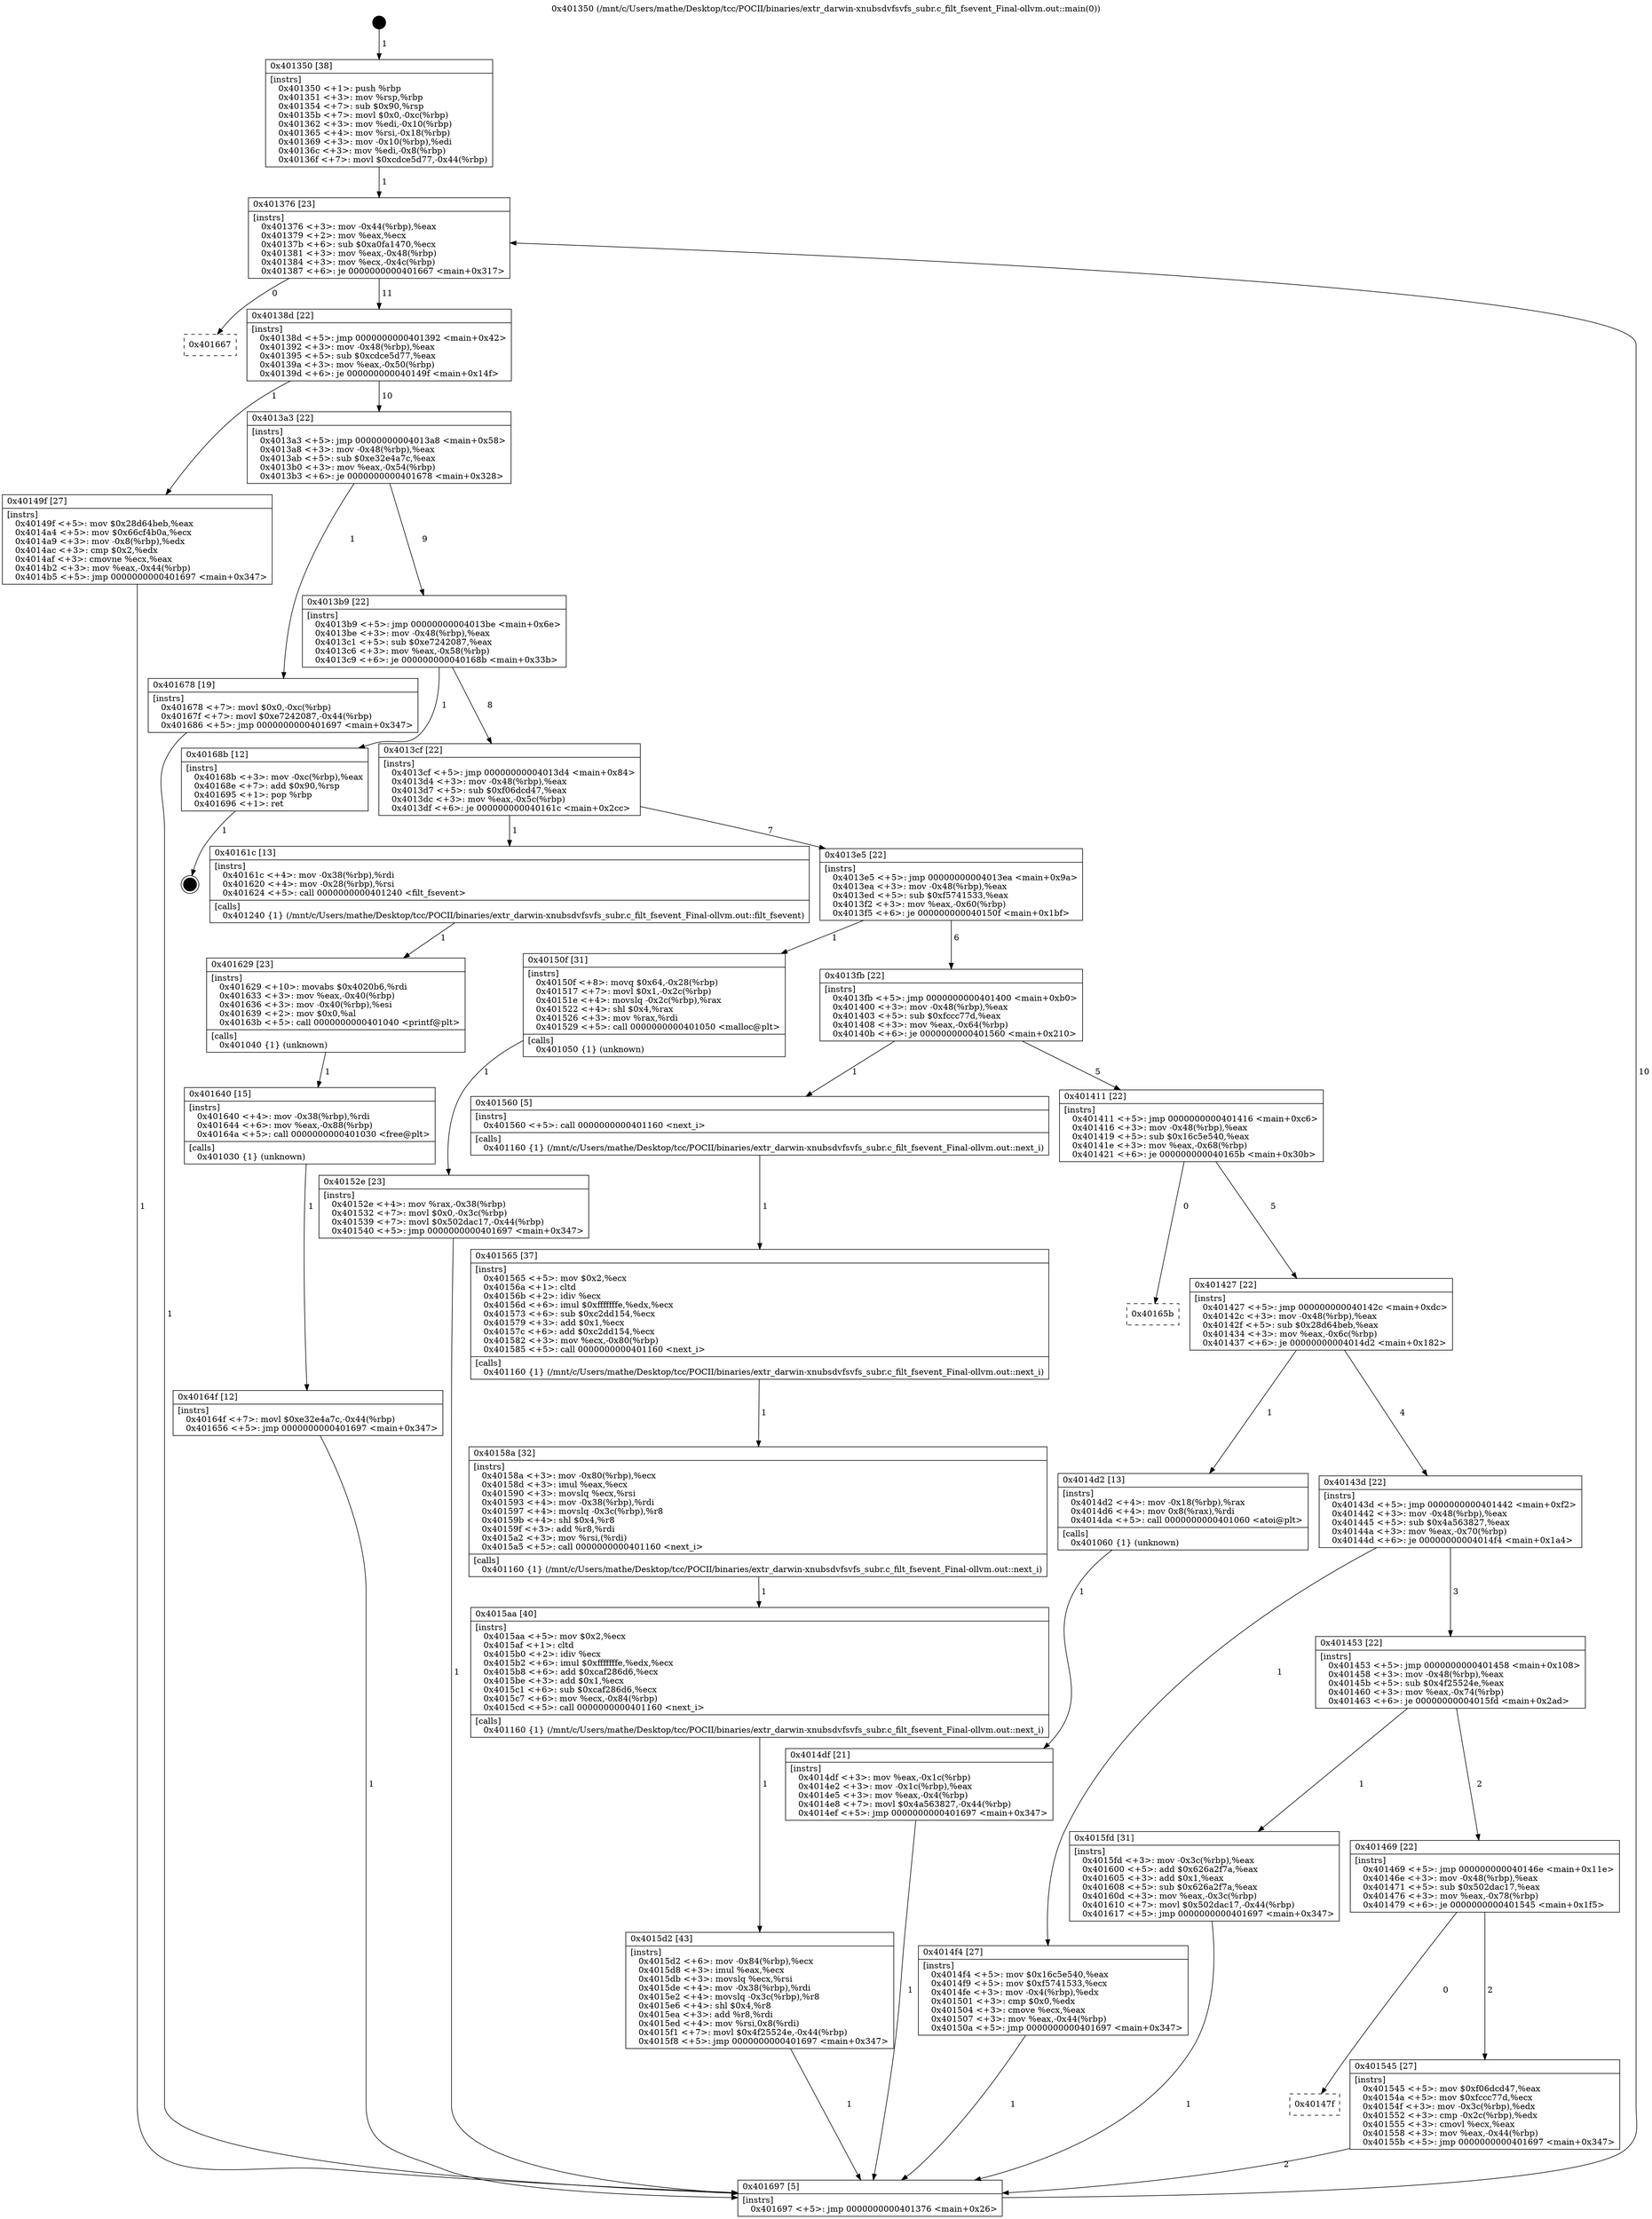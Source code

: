 digraph "0x401350" {
  label = "0x401350 (/mnt/c/Users/mathe/Desktop/tcc/POCII/binaries/extr_darwin-xnubsdvfsvfs_subr.c_filt_fsevent_Final-ollvm.out::main(0))"
  labelloc = "t"
  node[shape=record]

  Entry [label="",width=0.3,height=0.3,shape=circle,fillcolor=black,style=filled]
  "0x401376" [label="{
     0x401376 [23]\l
     | [instrs]\l
     &nbsp;&nbsp;0x401376 \<+3\>: mov -0x44(%rbp),%eax\l
     &nbsp;&nbsp;0x401379 \<+2\>: mov %eax,%ecx\l
     &nbsp;&nbsp;0x40137b \<+6\>: sub $0xa0fa1470,%ecx\l
     &nbsp;&nbsp;0x401381 \<+3\>: mov %eax,-0x48(%rbp)\l
     &nbsp;&nbsp;0x401384 \<+3\>: mov %ecx,-0x4c(%rbp)\l
     &nbsp;&nbsp;0x401387 \<+6\>: je 0000000000401667 \<main+0x317\>\l
  }"]
  "0x401667" [label="{
     0x401667\l
  }", style=dashed]
  "0x40138d" [label="{
     0x40138d [22]\l
     | [instrs]\l
     &nbsp;&nbsp;0x40138d \<+5\>: jmp 0000000000401392 \<main+0x42\>\l
     &nbsp;&nbsp;0x401392 \<+3\>: mov -0x48(%rbp),%eax\l
     &nbsp;&nbsp;0x401395 \<+5\>: sub $0xcdce5d77,%eax\l
     &nbsp;&nbsp;0x40139a \<+3\>: mov %eax,-0x50(%rbp)\l
     &nbsp;&nbsp;0x40139d \<+6\>: je 000000000040149f \<main+0x14f\>\l
  }"]
  Exit [label="",width=0.3,height=0.3,shape=circle,fillcolor=black,style=filled,peripheries=2]
  "0x40149f" [label="{
     0x40149f [27]\l
     | [instrs]\l
     &nbsp;&nbsp;0x40149f \<+5\>: mov $0x28d64beb,%eax\l
     &nbsp;&nbsp;0x4014a4 \<+5\>: mov $0x66cf4b0a,%ecx\l
     &nbsp;&nbsp;0x4014a9 \<+3\>: mov -0x8(%rbp),%edx\l
     &nbsp;&nbsp;0x4014ac \<+3\>: cmp $0x2,%edx\l
     &nbsp;&nbsp;0x4014af \<+3\>: cmovne %ecx,%eax\l
     &nbsp;&nbsp;0x4014b2 \<+3\>: mov %eax,-0x44(%rbp)\l
     &nbsp;&nbsp;0x4014b5 \<+5\>: jmp 0000000000401697 \<main+0x347\>\l
  }"]
  "0x4013a3" [label="{
     0x4013a3 [22]\l
     | [instrs]\l
     &nbsp;&nbsp;0x4013a3 \<+5\>: jmp 00000000004013a8 \<main+0x58\>\l
     &nbsp;&nbsp;0x4013a8 \<+3\>: mov -0x48(%rbp),%eax\l
     &nbsp;&nbsp;0x4013ab \<+5\>: sub $0xe32e4a7c,%eax\l
     &nbsp;&nbsp;0x4013b0 \<+3\>: mov %eax,-0x54(%rbp)\l
     &nbsp;&nbsp;0x4013b3 \<+6\>: je 0000000000401678 \<main+0x328\>\l
  }"]
  "0x401697" [label="{
     0x401697 [5]\l
     | [instrs]\l
     &nbsp;&nbsp;0x401697 \<+5\>: jmp 0000000000401376 \<main+0x26\>\l
  }"]
  "0x401350" [label="{
     0x401350 [38]\l
     | [instrs]\l
     &nbsp;&nbsp;0x401350 \<+1\>: push %rbp\l
     &nbsp;&nbsp;0x401351 \<+3\>: mov %rsp,%rbp\l
     &nbsp;&nbsp;0x401354 \<+7\>: sub $0x90,%rsp\l
     &nbsp;&nbsp;0x40135b \<+7\>: movl $0x0,-0xc(%rbp)\l
     &nbsp;&nbsp;0x401362 \<+3\>: mov %edi,-0x10(%rbp)\l
     &nbsp;&nbsp;0x401365 \<+4\>: mov %rsi,-0x18(%rbp)\l
     &nbsp;&nbsp;0x401369 \<+3\>: mov -0x10(%rbp),%edi\l
     &nbsp;&nbsp;0x40136c \<+3\>: mov %edi,-0x8(%rbp)\l
     &nbsp;&nbsp;0x40136f \<+7\>: movl $0xcdce5d77,-0x44(%rbp)\l
  }"]
  "0x40164f" [label="{
     0x40164f [12]\l
     | [instrs]\l
     &nbsp;&nbsp;0x40164f \<+7\>: movl $0xe32e4a7c,-0x44(%rbp)\l
     &nbsp;&nbsp;0x401656 \<+5\>: jmp 0000000000401697 \<main+0x347\>\l
  }"]
  "0x401678" [label="{
     0x401678 [19]\l
     | [instrs]\l
     &nbsp;&nbsp;0x401678 \<+7\>: movl $0x0,-0xc(%rbp)\l
     &nbsp;&nbsp;0x40167f \<+7\>: movl $0xe7242087,-0x44(%rbp)\l
     &nbsp;&nbsp;0x401686 \<+5\>: jmp 0000000000401697 \<main+0x347\>\l
  }"]
  "0x4013b9" [label="{
     0x4013b9 [22]\l
     | [instrs]\l
     &nbsp;&nbsp;0x4013b9 \<+5\>: jmp 00000000004013be \<main+0x6e\>\l
     &nbsp;&nbsp;0x4013be \<+3\>: mov -0x48(%rbp),%eax\l
     &nbsp;&nbsp;0x4013c1 \<+5\>: sub $0xe7242087,%eax\l
     &nbsp;&nbsp;0x4013c6 \<+3\>: mov %eax,-0x58(%rbp)\l
     &nbsp;&nbsp;0x4013c9 \<+6\>: je 000000000040168b \<main+0x33b\>\l
  }"]
  "0x401640" [label="{
     0x401640 [15]\l
     | [instrs]\l
     &nbsp;&nbsp;0x401640 \<+4\>: mov -0x38(%rbp),%rdi\l
     &nbsp;&nbsp;0x401644 \<+6\>: mov %eax,-0x88(%rbp)\l
     &nbsp;&nbsp;0x40164a \<+5\>: call 0000000000401030 \<free@plt\>\l
     | [calls]\l
     &nbsp;&nbsp;0x401030 \{1\} (unknown)\l
  }"]
  "0x40168b" [label="{
     0x40168b [12]\l
     | [instrs]\l
     &nbsp;&nbsp;0x40168b \<+3\>: mov -0xc(%rbp),%eax\l
     &nbsp;&nbsp;0x40168e \<+7\>: add $0x90,%rsp\l
     &nbsp;&nbsp;0x401695 \<+1\>: pop %rbp\l
     &nbsp;&nbsp;0x401696 \<+1\>: ret\l
  }"]
  "0x4013cf" [label="{
     0x4013cf [22]\l
     | [instrs]\l
     &nbsp;&nbsp;0x4013cf \<+5\>: jmp 00000000004013d4 \<main+0x84\>\l
     &nbsp;&nbsp;0x4013d4 \<+3\>: mov -0x48(%rbp),%eax\l
     &nbsp;&nbsp;0x4013d7 \<+5\>: sub $0xf06dcd47,%eax\l
     &nbsp;&nbsp;0x4013dc \<+3\>: mov %eax,-0x5c(%rbp)\l
     &nbsp;&nbsp;0x4013df \<+6\>: je 000000000040161c \<main+0x2cc\>\l
  }"]
  "0x401629" [label="{
     0x401629 [23]\l
     | [instrs]\l
     &nbsp;&nbsp;0x401629 \<+10\>: movabs $0x4020b6,%rdi\l
     &nbsp;&nbsp;0x401633 \<+3\>: mov %eax,-0x40(%rbp)\l
     &nbsp;&nbsp;0x401636 \<+3\>: mov -0x40(%rbp),%esi\l
     &nbsp;&nbsp;0x401639 \<+2\>: mov $0x0,%al\l
     &nbsp;&nbsp;0x40163b \<+5\>: call 0000000000401040 \<printf@plt\>\l
     | [calls]\l
     &nbsp;&nbsp;0x401040 \{1\} (unknown)\l
  }"]
  "0x40161c" [label="{
     0x40161c [13]\l
     | [instrs]\l
     &nbsp;&nbsp;0x40161c \<+4\>: mov -0x38(%rbp),%rdi\l
     &nbsp;&nbsp;0x401620 \<+4\>: mov -0x28(%rbp),%rsi\l
     &nbsp;&nbsp;0x401624 \<+5\>: call 0000000000401240 \<filt_fsevent\>\l
     | [calls]\l
     &nbsp;&nbsp;0x401240 \{1\} (/mnt/c/Users/mathe/Desktop/tcc/POCII/binaries/extr_darwin-xnubsdvfsvfs_subr.c_filt_fsevent_Final-ollvm.out::filt_fsevent)\l
  }"]
  "0x4013e5" [label="{
     0x4013e5 [22]\l
     | [instrs]\l
     &nbsp;&nbsp;0x4013e5 \<+5\>: jmp 00000000004013ea \<main+0x9a\>\l
     &nbsp;&nbsp;0x4013ea \<+3\>: mov -0x48(%rbp),%eax\l
     &nbsp;&nbsp;0x4013ed \<+5\>: sub $0xf5741533,%eax\l
     &nbsp;&nbsp;0x4013f2 \<+3\>: mov %eax,-0x60(%rbp)\l
     &nbsp;&nbsp;0x4013f5 \<+6\>: je 000000000040150f \<main+0x1bf\>\l
  }"]
  "0x4015d2" [label="{
     0x4015d2 [43]\l
     | [instrs]\l
     &nbsp;&nbsp;0x4015d2 \<+6\>: mov -0x84(%rbp),%ecx\l
     &nbsp;&nbsp;0x4015d8 \<+3\>: imul %eax,%ecx\l
     &nbsp;&nbsp;0x4015db \<+3\>: movslq %ecx,%rsi\l
     &nbsp;&nbsp;0x4015de \<+4\>: mov -0x38(%rbp),%rdi\l
     &nbsp;&nbsp;0x4015e2 \<+4\>: movslq -0x3c(%rbp),%r8\l
     &nbsp;&nbsp;0x4015e6 \<+4\>: shl $0x4,%r8\l
     &nbsp;&nbsp;0x4015ea \<+3\>: add %r8,%rdi\l
     &nbsp;&nbsp;0x4015ed \<+4\>: mov %rsi,0x8(%rdi)\l
     &nbsp;&nbsp;0x4015f1 \<+7\>: movl $0x4f25524e,-0x44(%rbp)\l
     &nbsp;&nbsp;0x4015f8 \<+5\>: jmp 0000000000401697 \<main+0x347\>\l
  }"]
  "0x40150f" [label="{
     0x40150f [31]\l
     | [instrs]\l
     &nbsp;&nbsp;0x40150f \<+8\>: movq $0x64,-0x28(%rbp)\l
     &nbsp;&nbsp;0x401517 \<+7\>: movl $0x1,-0x2c(%rbp)\l
     &nbsp;&nbsp;0x40151e \<+4\>: movslq -0x2c(%rbp),%rax\l
     &nbsp;&nbsp;0x401522 \<+4\>: shl $0x4,%rax\l
     &nbsp;&nbsp;0x401526 \<+3\>: mov %rax,%rdi\l
     &nbsp;&nbsp;0x401529 \<+5\>: call 0000000000401050 \<malloc@plt\>\l
     | [calls]\l
     &nbsp;&nbsp;0x401050 \{1\} (unknown)\l
  }"]
  "0x4013fb" [label="{
     0x4013fb [22]\l
     | [instrs]\l
     &nbsp;&nbsp;0x4013fb \<+5\>: jmp 0000000000401400 \<main+0xb0\>\l
     &nbsp;&nbsp;0x401400 \<+3\>: mov -0x48(%rbp),%eax\l
     &nbsp;&nbsp;0x401403 \<+5\>: sub $0xfccc77d,%eax\l
     &nbsp;&nbsp;0x401408 \<+3\>: mov %eax,-0x64(%rbp)\l
     &nbsp;&nbsp;0x40140b \<+6\>: je 0000000000401560 \<main+0x210\>\l
  }"]
  "0x4015aa" [label="{
     0x4015aa [40]\l
     | [instrs]\l
     &nbsp;&nbsp;0x4015aa \<+5\>: mov $0x2,%ecx\l
     &nbsp;&nbsp;0x4015af \<+1\>: cltd\l
     &nbsp;&nbsp;0x4015b0 \<+2\>: idiv %ecx\l
     &nbsp;&nbsp;0x4015b2 \<+6\>: imul $0xfffffffe,%edx,%ecx\l
     &nbsp;&nbsp;0x4015b8 \<+6\>: add $0xcaf286d6,%ecx\l
     &nbsp;&nbsp;0x4015be \<+3\>: add $0x1,%ecx\l
     &nbsp;&nbsp;0x4015c1 \<+6\>: sub $0xcaf286d6,%ecx\l
     &nbsp;&nbsp;0x4015c7 \<+6\>: mov %ecx,-0x84(%rbp)\l
     &nbsp;&nbsp;0x4015cd \<+5\>: call 0000000000401160 \<next_i\>\l
     | [calls]\l
     &nbsp;&nbsp;0x401160 \{1\} (/mnt/c/Users/mathe/Desktop/tcc/POCII/binaries/extr_darwin-xnubsdvfsvfs_subr.c_filt_fsevent_Final-ollvm.out::next_i)\l
  }"]
  "0x401560" [label="{
     0x401560 [5]\l
     | [instrs]\l
     &nbsp;&nbsp;0x401560 \<+5\>: call 0000000000401160 \<next_i\>\l
     | [calls]\l
     &nbsp;&nbsp;0x401160 \{1\} (/mnt/c/Users/mathe/Desktop/tcc/POCII/binaries/extr_darwin-xnubsdvfsvfs_subr.c_filt_fsevent_Final-ollvm.out::next_i)\l
  }"]
  "0x401411" [label="{
     0x401411 [22]\l
     | [instrs]\l
     &nbsp;&nbsp;0x401411 \<+5\>: jmp 0000000000401416 \<main+0xc6\>\l
     &nbsp;&nbsp;0x401416 \<+3\>: mov -0x48(%rbp),%eax\l
     &nbsp;&nbsp;0x401419 \<+5\>: sub $0x16c5e540,%eax\l
     &nbsp;&nbsp;0x40141e \<+3\>: mov %eax,-0x68(%rbp)\l
     &nbsp;&nbsp;0x401421 \<+6\>: je 000000000040165b \<main+0x30b\>\l
  }"]
  "0x40158a" [label="{
     0x40158a [32]\l
     | [instrs]\l
     &nbsp;&nbsp;0x40158a \<+3\>: mov -0x80(%rbp),%ecx\l
     &nbsp;&nbsp;0x40158d \<+3\>: imul %eax,%ecx\l
     &nbsp;&nbsp;0x401590 \<+3\>: movslq %ecx,%rsi\l
     &nbsp;&nbsp;0x401593 \<+4\>: mov -0x38(%rbp),%rdi\l
     &nbsp;&nbsp;0x401597 \<+4\>: movslq -0x3c(%rbp),%r8\l
     &nbsp;&nbsp;0x40159b \<+4\>: shl $0x4,%r8\l
     &nbsp;&nbsp;0x40159f \<+3\>: add %r8,%rdi\l
     &nbsp;&nbsp;0x4015a2 \<+3\>: mov %rsi,(%rdi)\l
     &nbsp;&nbsp;0x4015a5 \<+5\>: call 0000000000401160 \<next_i\>\l
     | [calls]\l
     &nbsp;&nbsp;0x401160 \{1\} (/mnt/c/Users/mathe/Desktop/tcc/POCII/binaries/extr_darwin-xnubsdvfsvfs_subr.c_filt_fsevent_Final-ollvm.out::next_i)\l
  }"]
  "0x40165b" [label="{
     0x40165b\l
  }", style=dashed]
  "0x401427" [label="{
     0x401427 [22]\l
     | [instrs]\l
     &nbsp;&nbsp;0x401427 \<+5\>: jmp 000000000040142c \<main+0xdc\>\l
     &nbsp;&nbsp;0x40142c \<+3\>: mov -0x48(%rbp),%eax\l
     &nbsp;&nbsp;0x40142f \<+5\>: sub $0x28d64beb,%eax\l
     &nbsp;&nbsp;0x401434 \<+3\>: mov %eax,-0x6c(%rbp)\l
     &nbsp;&nbsp;0x401437 \<+6\>: je 00000000004014d2 \<main+0x182\>\l
  }"]
  "0x401565" [label="{
     0x401565 [37]\l
     | [instrs]\l
     &nbsp;&nbsp;0x401565 \<+5\>: mov $0x2,%ecx\l
     &nbsp;&nbsp;0x40156a \<+1\>: cltd\l
     &nbsp;&nbsp;0x40156b \<+2\>: idiv %ecx\l
     &nbsp;&nbsp;0x40156d \<+6\>: imul $0xfffffffe,%edx,%ecx\l
     &nbsp;&nbsp;0x401573 \<+6\>: sub $0xc2dd154,%ecx\l
     &nbsp;&nbsp;0x401579 \<+3\>: add $0x1,%ecx\l
     &nbsp;&nbsp;0x40157c \<+6\>: add $0xc2dd154,%ecx\l
     &nbsp;&nbsp;0x401582 \<+3\>: mov %ecx,-0x80(%rbp)\l
     &nbsp;&nbsp;0x401585 \<+5\>: call 0000000000401160 \<next_i\>\l
     | [calls]\l
     &nbsp;&nbsp;0x401160 \{1\} (/mnt/c/Users/mathe/Desktop/tcc/POCII/binaries/extr_darwin-xnubsdvfsvfs_subr.c_filt_fsevent_Final-ollvm.out::next_i)\l
  }"]
  "0x4014d2" [label="{
     0x4014d2 [13]\l
     | [instrs]\l
     &nbsp;&nbsp;0x4014d2 \<+4\>: mov -0x18(%rbp),%rax\l
     &nbsp;&nbsp;0x4014d6 \<+4\>: mov 0x8(%rax),%rdi\l
     &nbsp;&nbsp;0x4014da \<+5\>: call 0000000000401060 \<atoi@plt\>\l
     | [calls]\l
     &nbsp;&nbsp;0x401060 \{1\} (unknown)\l
  }"]
  "0x40143d" [label="{
     0x40143d [22]\l
     | [instrs]\l
     &nbsp;&nbsp;0x40143d \<+5\>: jmp 0000000000401442 \<main+0xf2\>\l
     &nbsp;&nbsp;0x401442 \<+3\>: mov -0x48(%rbp),%eax\l
     &nbsp;&nbsp;0x401445 \<+5\>: sub $0x4a563827,%eax\l
     &nbsp;&nbsp;0x40144a \<+3\>: mov %eax,-0x70(%rbp)\l
     &nbsp;&nbsp;0x40144d \<+6\>: je 00000000004014f4 \<main+0x1a4\>\l
  }"]
  "0x4014df" [label="{
     0x4014df [21]\l
     | [instrs]\l
     &nbsp;&nbsp;0x4014df \<+3\>: mov %eax,-0x1c(%rbp)\l
     &nbsp;&nbsp;0x4014e2 \<+3\>: mov -0x1c(%rbp),%eax\l
     &nbsp;&nbsp;0x4014e5 \<+3\>: mov %eax,-0x4(%rbp)\l
     &nbsp;&nbsp;0x4014e8 \<+7\>: movl $0x4a563827,-0x44(%rbp)\l
     &nbsp;&nbsp;0x4014ef \<+5\>: jmp 0000000000401697 \<main+0x347\>\l
  }"]
  "0x40147f" [label="{
     0x40147f\l
  }", style=dashed]
  "0x4014f4" [label="{
     0x4014f4 [27]\l
     | [instrs]\l
     &nbsp;&nbsp;0x4014f4 \<+5\>: mov $0x16c5e540,%eax\l
     &nbsp;&nbsp;0x4014f9 \<+5\>: mov $0xf5741533,%ecx\l
     &nbsp;&nbsp;0x4014fe \<+3\>: mov -0x4(%rbp),%edx\l
     &nbsp;&nbsp;0x401501 \<+3\>: cmp $0x0,%edx\l
     &nbsp;&nbsp;0x401504 \<+3\>: cmove %ecx,%eax\l
     &nbsp;&nbsp;0x401507 \<+3\>: mov %eax,-0x44(%rbp)\l
     &nbsp;&nbsp;0x40150a \<+5\>: jmp 0000000000401697 \<main+0x347\>\l
  }"]
  "0x401453" [label="{
     0x401453 [22]\l
     | [instrs]\l
     &nbsp;&nbsp;0x401453 \<+5\>: jmp 0000000000401458 \<main+0x108\>\l
     &nbsp;&nbsp;0x401458 \<+3\>: mov -0x48(%rbp),%eax\l
     &nbsp;&nbsp;0x40145b \<+5\>: sub $0x4f25524e,%eax\l
     &nbsp;&nbsp;0x401460 \<+3\>: mov %eax,-0x74(%rbp)\l
     &nbsp;&nbsp;0x401463 \<+6\>: je 00000000004015fd \<main+0x2ad\>\l
  }"]
  "0x40152e" [label="{
     0x40152e [23]\l
     | [instrs]\l
     &nbsp;&nbsp;0x40152e \<+4\>: mov %rax,-0x38(%rbp)\l
     &nbsp;&nbsp;0x401532 \<+7\>: movl $0x0,-0x3c(%rbp)\l
     &nbsp;&nbsp;0x401539 \<+7\>: movl $0x502dac17,-0x44(%rbp)\l
     &nbsp;&nbsp;0x401540 \<+5\>: jmp 0000000000401697 \<main+0x347\>\l
  }"]
  "0x401545" [label="{
     0x401545 [27]\l
     | [instrs]\l
     &nbsp;&nbsp;0x401545 \<+5\>: mov $0xf06dcd47,%eax\l
     &nbsp;&nbsp;0x40154a \<+5\>: mov $0xfccc77d,%ecx\l
     &nbsp;&nbsp;0x40154f \<+3\>: mov -0x3c(%rbp),%edx\l
     &nbsp;&nbsp;0x401552 \<+3\>: cmp -0x2c(%rbp),%edx\l
     &nbsp;&nbsp;0x401555 \<+3\>: cmovl %ecx,%eax\l
     &nbsp;&nbsp;0x401558 \<+3\>: mov %eax,-0x44(%rbp)\l
     &nbsp;&nbsp;0x40155b \<+5\>: jmp 0000000000401697 \<main+0x347\>\l
  }"]
  "0x4015fd" [label="{
     0x4015fd [31]\l
     | [instrs]\l
     &nbsp;&nbsp;0x4015fd \<+3\>: mov -0x3c(%rbp),%eax\l
     &nbsp;&nbsp;0x401600 \<+5\>: add $0x626a2f7a,%eax\l
     &nbsp;&nbsp;0x401605 \<+3\>: add $0x1,%eax\l
     &nbsp;&nbsp;0x401608 \<+5\>: sub $0x626a2f7a,%eax\l
     &nbsp;&nbsp;0x40160d \<+3\>: mov %eax,-0x3c(%rbp)\l
     &nbsp;&nbsp;0x401610 \<+7\>: movl $0x502dac17,-0x44(%rbp)\l
     &nbsp;&nbsp;0x401617 \<+5\>: jmp 0000000000401697 \<main+0x347\>\l
  }"]
  "0x401469" [label="{
     0x401469 [22]\l
     | [instrs]\l
     &nbsp;&nbsp;0x401469 \<+5\>: jmp 000000000040146e \<main+0x11e\>\l
     &nbsp;&nbsp;0x40146e \<+3\>: mov -0x48(%rbp),%eax\l
     &nbsp;&nbsp;0x401471 \<+5\>: sub $0x502dac17,%eax\l
     &nbsp;&nbsp;0x401476 \<+3\>: mov %eax,-0x78(%rbp)\l
     &nbsp;&nbsp;0x401479 \<+6\>: je 0000000000401545 \<main+0x1f5\>\l
  }"]
  Entry -> "0x401350" [label=" 1"]
  "0x401376" -> "0x401667" [label=" 0"]
  "0x401376" -> "0x40138d" [label=" 11"]
  "0x40168b" -> Exit [label=" 1"]
  "0x40138d" -> "0x40149f" [label=" 1"]
  "0x40138d" -> "0x4013a3" [label=" 10"]
  "0x40149f" -> "0x401697" [label=" 1"]
  "0x401350" -> "0x401376" [label=" 1"]
  "0x401697" -> "0x401376" [label=" 10"]
  "0x401678" -> "0x401697" [label=" 1"]
  "0x4013a3" -> "0x401678" [label=" 1"]
  "0x4013a3" -> "0x4013b9" [label=" 9"]
  "0x40164f" -> "0x401697" [label=" 1"]
  "0x4013b9" -> "0x40168b" [label=" 1"]
  "0x4013b9" -> "0x4013cf" [label=" 8"]
  "0x401640" -> "0x40164f" [label=" 1"]
  "0x4013cf" -> "0x40161c" [label=" 1"]
  "0x4013cf" -> "0x4013e5" [label=" 7"]
  "0x401629" -> "0x401640" [label=" 1"]
  "0x4013e5" -> "0x40150f" [label=" 1"]
  "0x4013e5" -> "0x4013fb" [label=" 6"]
  "0x40161c" -> "0x401629" [label=" 1"]
  "0x4013fb" -> "0x401560" [label=" 1"]
  "0x4013fb" -> "0x401411" [label=" 5"]
  "0x4015fd" -> "0x401697" [label=" 1"]
  "0x401411" -> "0x40165b" [label=" 0"]
  "0x401411" -> "0x401427" [label=" 5"]
  "0x4015d2" -> "0x401697" [label=" 1"]
  "0x401427" -> "0x4014d2" [label=" 1"]
  "0x401427" -> "0x40143d" [label=" 4"]
  "0x4014d2" -> "0x4014df" [label=" 1"]
  "0x4014df" -> "0x401697" [label=" 1"]
  "0x4015aa" -> "0x4015d2" [label=" 1"]
  "0x40143d" -> "0x4014f4" [label=" 1"]
  "0x40143d" -> "0x401453" [label=" 3"]
  "0x4014f4" -> "0x401697" [label=" 1"]
  "0x40150f" -> "0x40152e" [label=" 1"]
  "0x40152e" -> "0x401697" [label=" 1"]
  "0x40158a" -> "0x4015aa" [label=" 1"]
  "0x401453" -> "0x4015fd" [label=" 1"]
  "0x401453" -> "0x401469" [label=" 2"]
  "0x401565" -> "0x40158a" [label=" 1"]
  "0x401469" -> "0x401545" [label=" 2"]
  "0x401469" -> "0x40147f" [label=" 0"]
  "0x401545" -> "0x401697" [label=" 2"]
  "0x401560" -> "0x401565" [label=" 1"]
}
